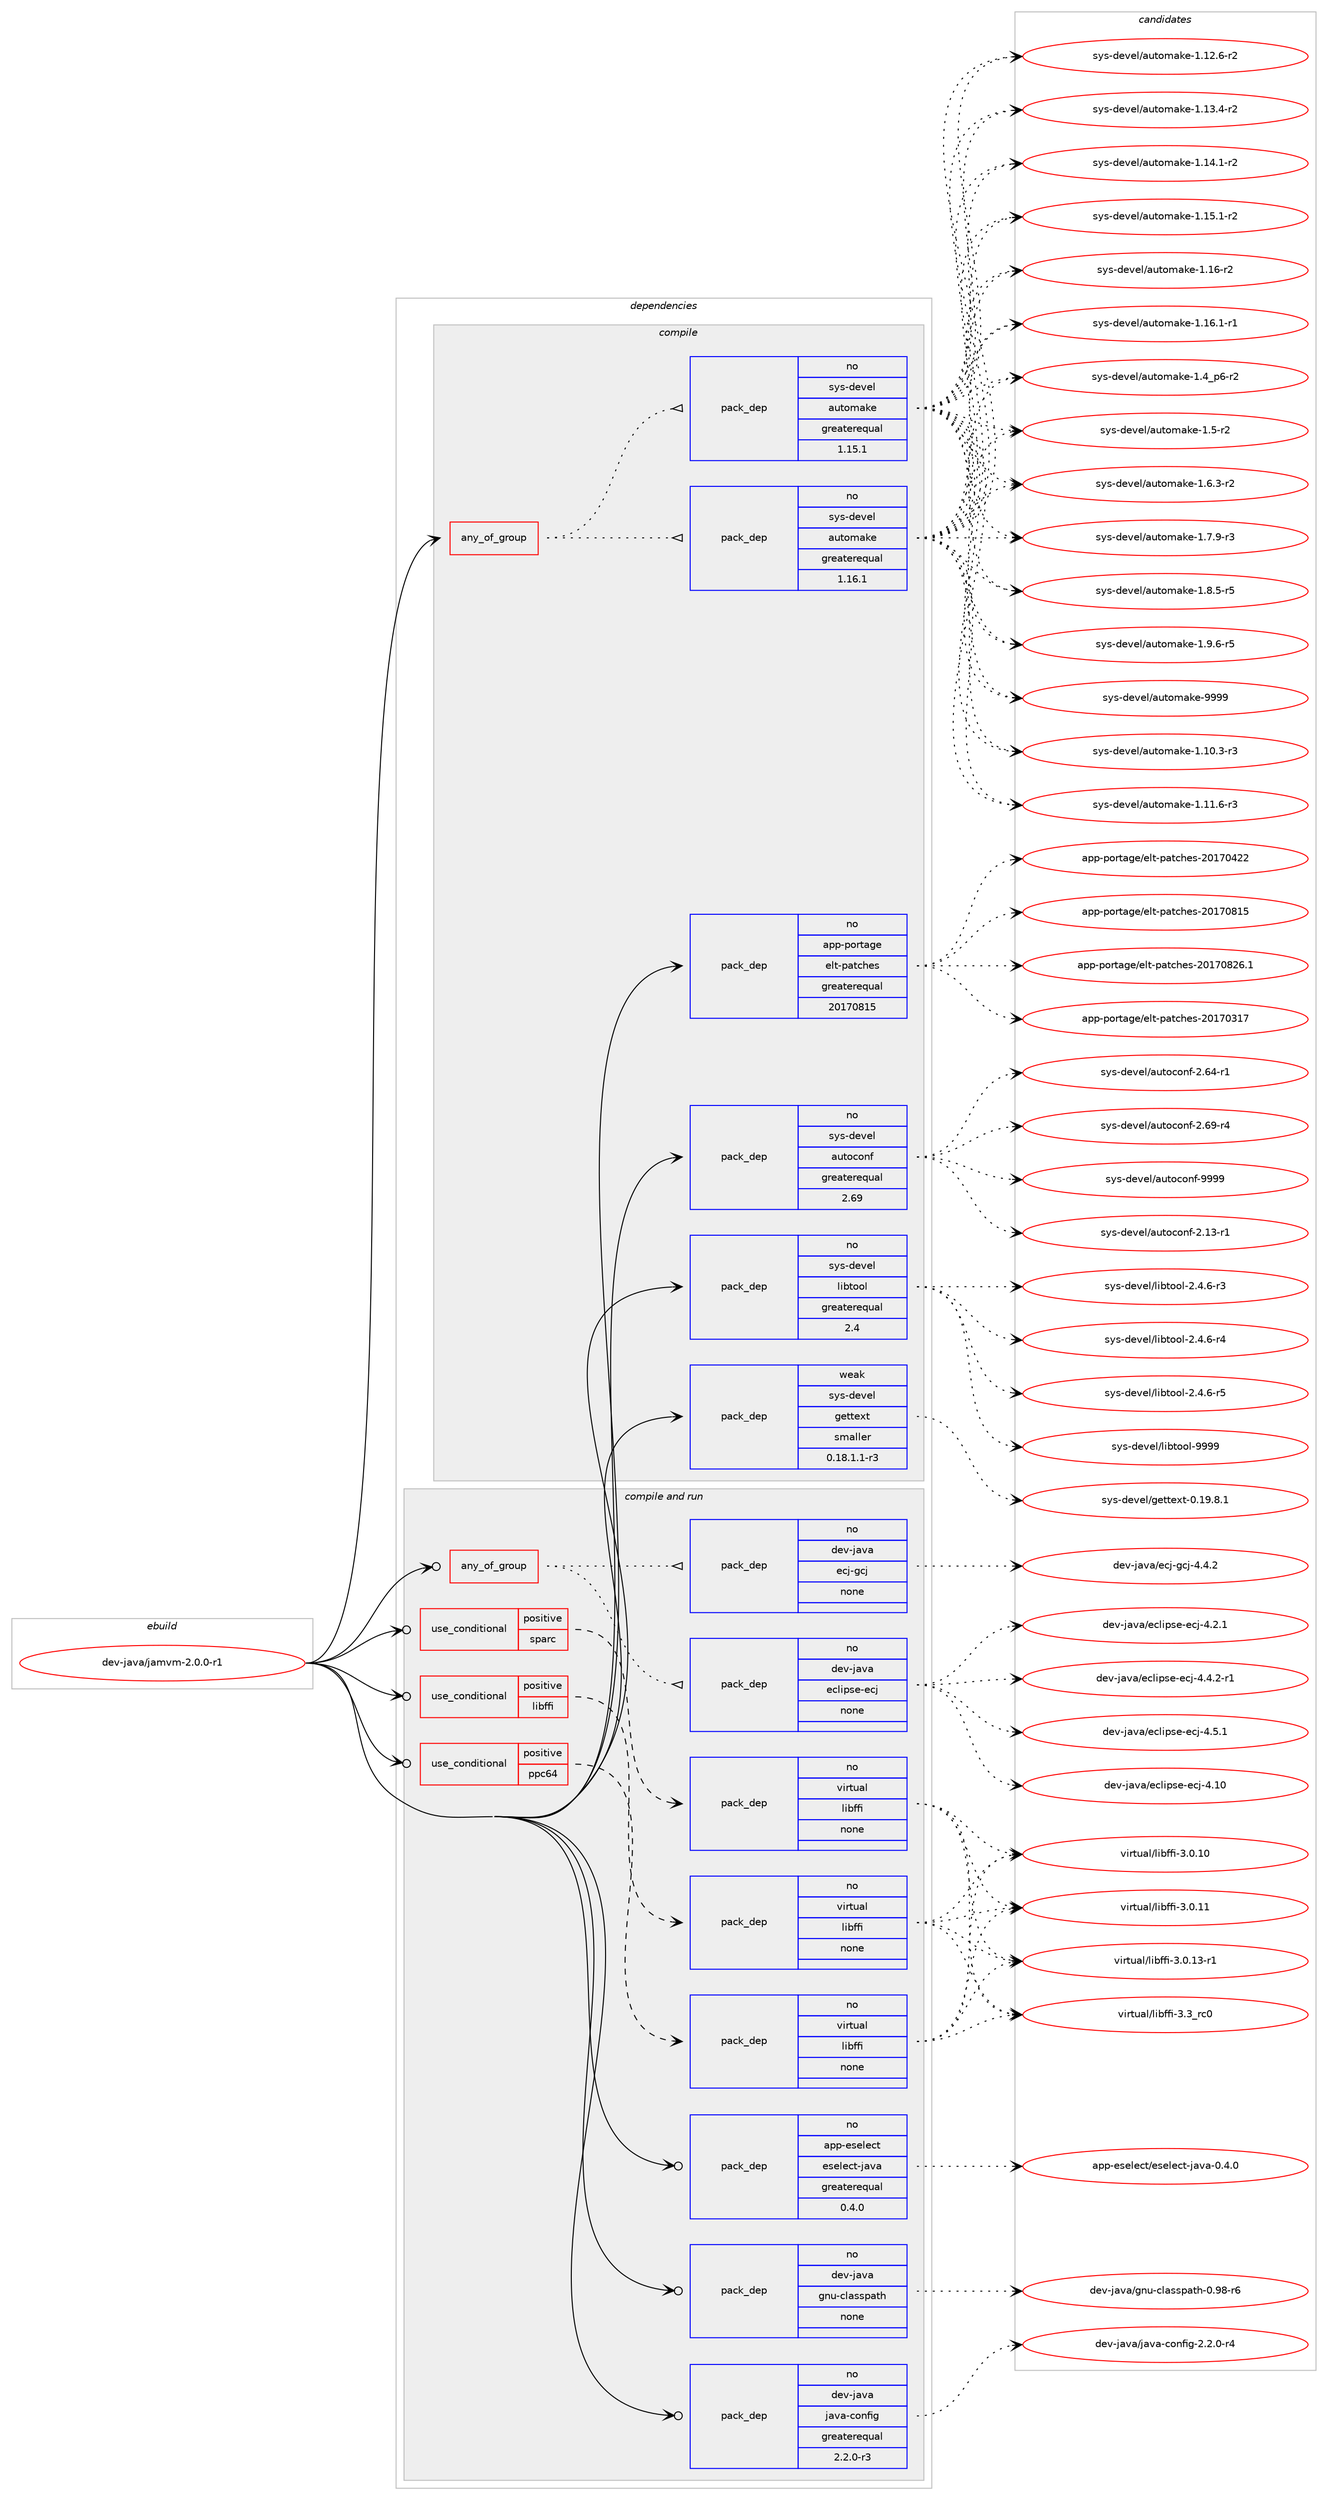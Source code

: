 digraph prolog {

# *************
# Graph options
# *************

newrank=true;
concentrate=true;
compound=true;
graph [rankdir=LR,fontname=Helvetica,fontsize=10,ranksep=1.5];#, ranksep=2.5, nodesep=0.2];
edge  [arrowhead=vee];
node  [fontname=Helvetica,fontsize=10];

# **********
# The ebuild
# **********

subgraph cluster_leftcol {
color=gray;
rank=same;
label=<<i>ebuild</i>>;
id [label="dev-java/jamvm-2.0.0-r1", color=red, width=4, href="../dev-java/jamvm-2.0.0-r1.svg"];
}

# ****************
# The dependencies
# ****************

subgraph cluster_midcol {
color=gray;
label=<<i>dependencies</i>>;
subgraph cluster_compile {
fillcolor="#eeeeee";
style=filled;
label=<<i>compile</i>>;
subgraph any21881 {
dependency1353519 [label=<<TABLE BORDER="0" CELLBORDER="1" CELLSPACING="0" CELLPADDING="4"><TR><TD CELLPADDING="10">any_of_group</TD></TR></TABLE>>, shape=none, color=red];subgraph pack968274 {
dependency1353520 [label=<<TABLE BORDER="0" CELLBORDER="1" CELLSPACING="0" CELLPADDING="4" WIDTH="220"><TR><TD ROWSPAN="6" CELLPADDING="30">pack_dep</TD></TR><TR><TD WIDTH="110">no</TD></TR><TR><TD>sys-devel</TD></TR><TR><TD>automake</TD></TR><TR><TD>greaterequal</TD></TR><TR><TD>1.16.1</TD></TR></TABLE>>, shape=none, color=blue];
}
dependency1353519:e -> dependency1353520:w [weight=20,style="dotted",arrowhead="oinv"];
subgraph pack968275 {
dependency1353521 [label=<<TABLE BORDER="0" CELLBORDER="1" CELLSPACING="0" CELLPADDING="4" WIDTH="220"><TR><TD ROWSPAN="6" CELLPADDING="30">pack_dep</TD></TR><TR><TD WIDTH="110">no</TD></TR><TR><TD>sys-devel</TD></TR><TR><TD>automake</TD></TR><TR><TD>greaterequal</TD></TR><TR><TD>1.15.1</TD></TR></TABLE>>, shape=none, color=blue];
}
dependency1353519:e -> dependency1353521:w [weight=20,style="dotted",arrowhead="oinv"];
}
id:e -> dependency1353519:w [weight=20,style="solid",arrowhead="vee"];
subgraph pack968276 {
dependency1353522 [label=<<TABLE BORDER="0" CELLBORDER="1" CELLSPACING="0" CELLPADDING="4" WIDTH="220"><TR><TD ROWSPAN="6" CELLPADDING="30">pack_dep</TD></TR><TR><TD WIDTH="110">no</TD></TR><TR><TD>app-portage</TD></TR><TR><TD>elt-patches</TD></TR><TR><TD>greaterequal</TD></TR><TR><TD>20170815</TD></TR></TABLE>>, shape=none, color=blue];
}
id:e -> dependency1353522:w [weight=20,style="solid",arrowhead="vee"];
subgraph pack968277 {
dependency1353523 [label=<<TABLE BORDER="0" CELLBORDER="1" CELLSPACING="0" CELLPADDING="4" WIDTH="220"><TR><TD ROWSPAN="6" CELLPADDING="30">pack_dep</TD></TR><TR><TD WIDTH="110">no</TD></TR><TR><TD>sys-devel</TD></TR><TR><TD>autoconf</TD></TR><TR><TD>greaterequal</TD></TR><TR><TD>2.69</TD></TR></TABLE>>, shape=none, color=blue];
}
id:e -> dependency1353523:w [weight=20,style="solid",arrowhead="vee"];
subgraph pack968278 {
dependency1353524 [label=<<TABLE BORDER="0" CELLBORDER="1" CELLSPACING="0" CELLPADDING="4" WIDTH="220"><TR><TD ROWSPAN="6" CELLPADDING="30">pack_dep</TD></TR><TR><TD WIDTH="110">no</TD></TR><TR><TD>sys-devel</TD></TR><TR><TD>libtool</TD></TR><TR><TD>greaterequal</TD></TR><TR><TD>2.4</TD></TR></TABLE>>, shape=none, color=blue];
}
id:e -> dependency1353524:w [weight=20,style="solid",arrowhead="vee"];
subgraph pack968279 {
dependency1353525 [label=<<TABLE BORDER="0" CELLBORDER="1" CELLSPACING="0" CELLPADDING="4" WIDTH="220"><TR><TD ROWSPAN="6" CELLPADDING="30">pack_dep</TD></TR><TR><TD WIDTH="110">weak</TD></TR><TR><TD>sys-devel</TD></TR><TR><TD>gettext</TD></TR><TR><TD>smaller</TD></TR><TR><TD>0.18.1.1-r3</TD></TR></TABLE>>, shape=none, color=blue];
}
id:e -> dependency1353525:w [weight=20,style="solid",arrowhead="vee"];
}
subgraph cluster_compileandrun {
fillcolor="#eeeeee";
style=filled;
label=<<i>compile and run</i>>;
subgraph any21882 {
dependency1353526 [label=<<TABLE BORDER="0" CELLBORDER="1" CELLSPACING="0" CELLPADDING="4"><TR><TD CELLPADDING="10">any_of_group</TD></TR></TABLE>>, shape=none, color=red];subgraph pack968280 {
dependency1353527 [label=<<TABLE BORDER="0" CELLBORDER="1" CELLSPACING="0" CELLPADDING="4" WIDTH="220"><TR><TD ROWSPAN="6" CELLPADDING="30">pack_dep</TD></TR><TR><TD WIDTH="110">no</TD></TR><TR><TD>dev-java</TD></TR><TR><TD>eclipse-ecj</TD></TR><TR><TD>none</TD></TR><TR><TD></TD></TR></TABLE>>, shape=none, color=blue];
}
dependency1353526:e -> dependency1353527:w [weight=20,style="dotted",arrowhead="oinv"];
subgraph pack968281 {
dependency1353528 [label=<<TABLE BORDER="0" CELLBORDER="1" CELLSPACING="0" CELLPADDING="4" WIDTH="220"><TR><TD ROWSPAN="6" CELLPADDING="30">pack_dep</TD></TR><TR><TD WIDTH="110">no</TD></TR><TR><TD>dev-java</TD></TR><TR><TD>ecj-gcj</TD></TR><TR><TD>none</TD></TR><TR><TD></TD></TR></TABLE>>, shape=none, color=blue];
}
dependency1353526:e -> dependency1353528:w [weight=20,style="dotted",arrowhead="oinv"];
}
id:e -> dependency1353526:w [weight=20,style="solid",arrowhead="odotvee"];
subgraph cond362812 {
dependency1353529 [label=<<TABLE BORDER="0" CELLBORDER="1" CELLSPACING="0" CELLPADDING="4"><TR><TD ROWSPAN="3" CELLPADDING="10">use_conditional</TD></TR><TR><TD>positive</TD></TR><TR><TD>libffi</TD></TR></TABLE>>, shape=none, color=red];
subgraph pack968282 {
dependency1353530 [label=<<TABLE BORDER="0" CELLBORDER="1" CELLSPACING="0" CELLPADDING="4" WIDTH="220"><TR><TD ROWSPAN="6" CELLPADDING="30">pack_dep</TD></TR><TR><TD WIDTH="110">no</TD></TR><TR><TD>virtual</TD></TR><TR><TD>libffi</TD></TR><TR><TD>none</TD></TR><TR><TD></TD></TR></TABLE>>, shape=none, color=blue];
}
dependency1353529:e -> dependency1353530:w [weight=20,style="dashed",arrowhead="vee"];
}
id:e -> dependency1353529:w [weight=20,style="solid",arrowhead="odotvee"];
subgraph cond362813 {
dependency1353531 [label=<<TABLE BORDER="0" CELLBORDER="1" CELLSPACING="0" CELLPADDING="4"><TR><TD ROWSPAN="3" CELLPADDING="10">use_conditional</TD></TR><TR><TD>positive</TD></TR><TR><TD>ppc64</TD></TR></TABLE>>, shape=none, color=red];
subgraph pack968283 {
dependency1353532 [label=<<TABLE BORDER="0" CELLBORDER="1" CELLSPACING="0" CELLPADDING="4" WIDTH="220"><TR><TD ROWSPAN="6" CELLPADDING="30">pack_dep</TD></TR><TR><TD WIDTH="110">no</TD></TR><TR><TD>virtual</TD></TR><TR><TD>libffi</TD></TR><TR><TD>none</TD></TR><TR><TD></TD></TR></TABLE>>, shape=none, color=blue];
}
dependency1353531:e -> dependency1353532:w [weight=20,style="dashed",arrowhead="vee"];
}
id:e -> dependency1353531:w [weight=20,style="solid",arrowhead="odotvee"];
subgraph cond362814 {
dependency1353533 [label=<<TABLE BORDER="0" CELLBORDER="1" CELLSPACING="0" CELLPADDING="4"><TR><TD ROWSPAN="3" CELLPADDING="10">use_conditional</TD></TR><TR><TD>positive</TD></TR><TR><TD>sparc</TD></TR></TABLE>>, shape=none, color=red];
subgraph pack968284 {
dependency1353534 [label=<<TABLE BORDER="0" CELLBORDER="1" CELLSPACING="0" CELLPADDING="4" WIDTH="220"><TR><TD ROWSPAN="6" CELLPADDING="30">pack_dep</TD></TR><TR><TD WIDTH="110">no</TD></TR><TR><TD>virtual</TD></TR><TR><TD>libffi</TD></TR><TR><TD>none</TD></TR><TR><TD></TD></TR></TABLE>>, shape=none, color=blue];
}
dependency1353533:e -> dependency1353534:w [weight=20,style="dashed",arrowhead="vee"];
}
id:e -> dependency1353533:w [weight=20,style="solid",arrowhead="odotvee"];
subgraph pack968285 {
dependency1353535 [label=<<TABLE BORDER="0" CELLBORDER="1" CELLSPACING="0" CELLPADDING="4" WIDTH="220"><TR><TD ROWSPAN="6" CELLPADDING="30">pack_dep</TD></TR><TR><TD WIDTH="110">no</TD></TR><TR><TD>app-eselect</TD></TR><TR><TD>eselect-java</TD></TR><TR><TD>greaterequal</TD></TR><TR><TD>0.4.0</TD></TR></TABLE>>, shape=none, color=blue];
}
id:e -> dependency1353535:w [weight=20,style="solid",arrowhead="odotvee"];
subgraph pack968286 {
dependency1353536 [label=<<TABLE BORDER="0" CELLBORDER="1" CELLSPACING="0" CELLPADDING="4" WIDTH="220"><TR><TD ROWSPAN="6" CELLPADDING="30">pack_dep</TD></TR><TR><TD WIDTH="110">no</TD></TR><TR><TD>dev-java</TD></TR><TR><TD>gnu-classpath</TD></TR><TR><TD>none</TD></TR><TR><TD></TD></TR></TABLE>>, shape=none, color=blue];
}
id:e -> dependency1353536:w [weight=20,style="solid",arrowhead="odotvee"];
subgraph pack968287 {
dependency1353537 [label=<<TABLE BORDER="0" CELLBORDER="1" CELLSPACING="0" CELLPADDING="4" WIDTH="220"><TR><TD ROWSPAN="6" CELLPADDING="30">pack_dep</TD></TR><TR><TD WIDTH="110">no</TD></TR><TR><TD>dev-java</TD></TR><TR><TD>java-config</TD></TR><TR><TD>greaterequal</TD></TR><TR><TD>2.2.0-r3</TD></TR></TABLE>>, shape=none, color=blue];
}
id:e -> dependency1353537:w [weight=20,style="solid",arrowhead="odotvee"];
}
subgraph cluster_run {
fillcolor="#eeeeee";
style=filled;
label=<<i>run</i>>;
}
}

# **************
# The candidates
# **************

subgraph cluster_choices {
rank=same;
color=gray;
label=<<i>candidates</i>>;

subgraph choice968274 {
color=black;
nodesep=1;
choice11512111545100101118101108479711711611110997107101454946494846514511451 [label="sys-devel/automake-1.10.3-r3", color=red, width=4,href="../sys-devel/automake-1.10.3-r3.svg"];
choice11512111545100101118101108479711711611110997107101454946494946544511451 [label="sys-devel/automake-1.11.6-r3", color=red, width=4,href="../sys-devel/automake-1.11.6-r3.svg"];
choice11512111545100101118101108479711711611110997107101454946495046544511450 [label="sys-devel/automake-1.12.6-r2", color=red, width=4,href="../sys-devel/automake-1.12.6-r2.svg"];
choice11512111545100101118101108479711711611110997107101454946495146524511450 [label="sys-devel/automake-1.13.4-r2", color=red, width=4,href="../sys-devel/automake-1.13.4-r2.svg"];
choice11512111545100101118101108479711711611110997107101454946495246494511450 [label="sys-devel/automake-1.14.1-r2", color=red, width=4,href="../sys-devel/automake-1.14.1-r2.svg"];
choice11512111545100101118101108479711711611110997107101454946495346494511450 [label="sys-devel/automake-1.15.1-r2", color=red, width=4,href="../sys-devel/automake-1.15.1-r2.svg"];
choice1151211154510010111810110847971171161111099710710145494649544511450 [label="sys-devel/automake-1.16-r2", color=red, width=4,href="../sys-devel/automake-1.16-r2.svg"];
choice11512111545100101118101108479711711611110997107101454946495446494511449 [label="sys-devel/automake-1.16.1-r1", color=red, width=4,href="../sys-devel/automake-1.16.1-r1.svg"];
choice115121115451001011181011084797117116111109971071014549465295112544511450 [label="sys-devel/automake-1.4_p6-r2", color=red, width=4,href="../sys-devel/automake-1.4_p6-r2.svg"];
choice11512111545100101118101108479711711611110997107101454946534511450 [label="sys-devel/automake-1.5-r2", color=red, width=4,href="../sys-devel/automake-1.5-r2.svg"];
choice115121115451001011181011084797117116111109971071014549465446514511450 [label="sys-devel/automake-1.6.3-r2", color=red, width=4,href="../sys-devel/automake-1.6.3-r2.svg"];
choice115121115451001011181011084797117116111109971071014549465546574511451 [label="sys-devel/automake-1.7.9-r3", color=red, width=4,href="../sys-devel/automake-1.7.9-r3.svg"];
choice115121115451001011181011084797117116111109971071014549465646534511453 [label="sys-devel/automake-1.8.5-r5", color=red, width=4,href="../sys-devel/automake-1.8.5-r5.svg"];
choice115121115451001011181011084797117116111109971071014549465746544511453 [label="sys-devel/automake-1.9.6-r5", color=red, width=4,href="../sys-devel/automake-1.9.6-r5.svg"];
choice115121115451001011181011084797117116111109971071014557575757 [label="sys-devel/automake-9999", color=red, width=4,href="../sys-devel/automake-9999.svg"];
dependency1353520:e -> choice11512111545100101118101108479711711611110997107101454946494846514511451:w [style=dotted,weight="100"];
dependency1353520:e -> choice11512111545100101118101108479711711611110997107101454946494946544511451:w [style=dotted,weight="100"];
dependency1353520:e -> choice11512111545100101118101108479711711611110997107101454946495046544511450:w [style=dotted,weight="100"];
dependency1353520:e -> choice11512111545100101118101108479711711611110997107101454946495146524511450:w [style=dotted,weight="100"];
dependency1353520:e -> choice11512111545100101118101108479711711611110997107101454946495246494511450:w [style=dotted,weight="100"];
dependency1353520:e -> choice11512111545100101118101108479711711611110997107101454946495346494511450:w [style=dotted,weight="100"];
dependency1353520:e -> choice1151211154510010111810110847971171161111099710710145494649544511450:w [style=dotted,weight="100"];
dependency1353520:e -> choice11512111545100101118101108479711711611110997107101454946495446494511449:w [style=dotted,weight="100"];
dependency1353520:e -> choice115121115451001011181011084797117116111109971071014549465295112544511450:w [style=dotted,weight="100"];
dependency1353520:e -> choice11512111545100101118101108479711711611110997107101454946534511450:w [style=dotted,weight="100"];
dependency1353520:e -> choice115121115451001011181011084797117116111109971071014549465446514511450:w [style=dotted,weight="100"];
dependency1353520:e -> choice115121115451001011181011084797117116111109971071014549465546574511451:w [style=dotted,weight="100"];
dependency1353520:e -> choice115121115451001011181011084797117116111109971071014549465646534511453:w [style=dotted,weight="100"];
dependency1353520:e -> choice115121115451001011181011084797117116111109971071014549465746544511453:w [style=dotted,weight="100"];
dependency1353520:e -> choice115121115451001011181011084797117116111109971071014557575757:w [style=dotted,weight="100"];
}
subgraph choice968275 {
color=black;
nodesep=1;
choice11512111545100101118101108479711711611110997107101454946494846514511451 [label="sys-devel/automake-1.10.3-r3", color=red, width=4,href="../sys-devel/automake-1.10.3-r3.svg"];
choice11512111545100101118101108479711711611110997107101454946494946544511451 [label="sys-devel/automake-1.11.6-r3", color=red, width=4,href="../sys-devel/automake-1.11.6-r3.svg"];
choice11512111545100101118101108479711711611110997107101454946495046544511450 [label="sys-devel/automake-1.12.6-r2", color=red, width=4,href="../sys-devel/automake-1.12.6-r2.svg"];
choice11512111545100101118101108479711711611110997107101454946495146524511450 [label="sys-devel/automake-1.13.4-r2", color=red, width=4,href="../sys-devel/automake-1.13.4-r2.svg"];
choice11512111545100101118101108479711711611110997107101454946495246494511450 [label="sys-devel/automake-1.14.1-r2", color=red, width=4,href="../sys-devel/automake-1.14.1-r2.svg"];
choice11512111545100101118101108479711711611110997107101454946495346494511450 [label="sys-devel/automake-1.15.1-r2", color=red, width=4,href="../sys-devel/automake-1.15.1-r2.svg"];
choice1151211154510010111810110847971171161111099710710145494649544511450 [label="sys-devel/automake-1.16-r2", color=red, width=4,href="../sys-devel/automake-1.16-r2.svg"];
choice11512111545100101118101108479711711611110997107101454946495446494511449 [label="sys-devel/automake-1.16.1-r1", color=red, width=4,href="../sys-devel/automake-1.16.1-r1.svg"];
choice115121115451001011181011084797117116111109971071014549465295112544511450 [label="sys-devel/automake-1.4_p6-r2", color=red, width=4,href="../sys-devel/automake-1.4_p6-r2.svg"];
choice11512111545100101118101108479711711611110997107101454946534511450 [label="sys-devel/automake-1.5-r2", color=red, width=4,href="../sys-devel/automake-1.5-r2.svg"];
choice115121115451001011181011084797117116111109971071014549465446514511450 [label="sys-devel/automake-1.6.3-r2", color=red, width=4,href="../sys-devel/automake-1.6.3-r2.svg"];
choice115121115451001011181011084797117116111109971071014549465546574511451 [label="sys-devel/automake-1.7.9-r3", color=red, width=4,href="../sys-devel/automake-1.7.9-r3.svg"];
choice115121115451001011181011084797117116111109971071014549465646534511453 [label="sys-devel/automake-1.8.5-r5", color=red, width=4,href="../sys-devel/automake-1.8.5-r5.svg"];
choice115121115451001011181011084797117116111109971071014549465746544511453 [label="sys-devel/automake-1.9.6-r5", color=red, width=4,href="../sys-devel/automake-1.9.6-r5.svg"];
choice115121115451001011181011084797117116111109971071014557575757 [label="sys-devel/automake-9999", color=red, width=4,href="../sys-devel/automake-9999.svg"];
dependency1353521:e -> choice11512111545100101118101108479711711611110997107101454946494846514511451:w [style=dotted,weight="100"];
dependency1353521:e -> choice11512111545100101118101108479711711611110997107101454946494946544511451:w [style=dotted,weight="100"];
dependency1353521:e -> choice11512111545100101118101108479711711611110997107101454946495046544511450:w [style=dotted,weight="100"];
dependency1353521:e -> choice11512111545100101118101108479711711611110997107101454946495146524511450:w [style=dotted,weight="100"];
dependency1353521:e -> choice11512111545100101118101108479711711611110997107101454946495246494511450:w [style=dotted,weight="100"];
dependency1353521:e -> choice11512111545100101118101108479711711611110997107101454946495346494511450:w [style=dotted,weight="100"];
dependency1353521:e -> choice1151211154510010111810110847971171161111099710710145494649544511450:w [style=dotted,weight="100"];
dependency1353521:e -> choice11512111545100101118101108479711711611110997107101454946495446494511449:w [style=dotted,weight="100"];
dependency1353521:e -> choice115121115451001011181011084797117116111109971071014549465295112544511450:w [style=dotted,weight="100"];
dependency1353521:e -> choice11512111545100101118101108479711711611110997107101454946534511450:w [style=dotted,weight="100"];
dependency1353521:e -> choice115121115451001011181011084797117116111109971071014549465446514511450:w [style=dotted,weight="100"];
dependency1353521:e -> choice115121115451001011181011084797117116111109971071014549465546574511451:w [style=dotted,weight="100"];
dependency1353521:e -> choice115121115451001011181011084797117116111109971071014549465646534511453:w [style=dotted,weight="100"];
dependency1353521:e -> choice115121115451001011181011084797117116111109971071014549465746544511453:w [style=dotted,weight="100"];
dependency1353521:e -> choice115121115451001011181011084797117116111109971071014557575757:w [style=dotted,weight="100"];
}
subgraph choice968276 {
color=black;
nodesep=1;
choice97112112451121111141169710310147101108116451129711699104101115455048495548514955 [label="app-portage/elt-patches-20170317", color=red, width=4,href="../app-portage/elt-patches-20170317.svg"];
choice97112112451121111141169710310147101108116451129711699104101115455048495548525050 [label="app-portage/elt-patches-20170422", color=red, width=4,href="../app-portage/elt-patches-20170422.svg"];
choice97112112451121111141169710310147101108116451129711699104101115455048495548564953 [label="app-portage/elt-patches-20170815", color=red, width=4,href="../app-portage/elt-patches-20170815.svg"];
choice971121124511211111411697103101471011081164511297116991041011154550484955485650544649 [label="app-portage/elt-patches-20170826.1", color=red, width=4,href="../app-portage/elt-patches-20170826.1.svg"];
dependency1353522:e -> choice97112112451121111141169710310147101108116451129711699104101115455048495548514955:w [style=dotted,weight="100"];
dependency1353522:e -> choice97112112451121111141169710310147101108116451129711699104101115455048495548525050:w [style=dotted,weight="100"];
dependency1353522:e -> choice97112112451121111141169710310147101108116451129711699104101115455048495548564953:w [style=dotted,weight="100"];
dependency1353522:e -> choice971121124511211111411697103101471011081164511297116991041011154550484955485650544649:w [style=dotted,weight="100"];
}
subgraph choice968277 {
color=black;
nodesep=1;
choice1151211154510010111810110847971171161119911111010245504649514511449 [label="sys-devel/autoconf-2.13-r1", color=red, width=4,href="../sys-devel/autoconf-2.13-r1.svg"];
choice1151211154510010111810110847971171161119911111010245504654524511449 [label="sys-devel/autoconf-2.64-r1", color=red, width=4,href="../sys-devel/autoconf-2.64-r1.svg"];
choice1151211154510010111810110847971171161119911111010245504654574511452 [label="sys-devel/autoconf-2.69-r4", color=red, width=4,href="../sys-devel/autoconf-2.69-r4.svg"];
choice115121115451001011181011084797117116111991111101024557575757 [label="sys-devel/autoconf-9999", color=red, width=4,href="../sys-devel/autoconf-9999.svg"];
dependency1353523:e -> choice1151211154510010111810110847971171161119911111010245504649514511449:w [style=dotted,weight="100"];
dependency1353523:e -> choice1151211154510010111810110847971171161119911111010245504654524511449:w [style=dotted,weight="100"];
dependency1353523:e -> choice1151211154510010111810110847971171161119911111010245504654574511452:w [style=dotted,weight="100"];
dependency1353523:e -> choice115121115451001011181011084797117116111991111101024557575757:w [style=dotted,weight="100"];
}
subgraph choice968278 {
color=black;
nodesep=1;
choice1151211154510010111810110847108105981161111111084550465246544511451 [label="sys-devel/libtool-2.4.6-r3", color=red, width=4,href="../sys-devel/libtool-2.4.6-r3.svg"];
choice1151211154510010111810110847108105981161111111084550465246544511452 [label="sys-devel/libtool-2.4.6-r4", color=red, width=4,href="../sys-devel/libtool-2.4.6-r4.svg"];
choice1151211154510010111810110847108105981161111111084550465246544511453 [label="sys-devel/libtool-2.4.6-r5", color=red, width=4,href="../sys-devel/libtool-2.4.6-r5.svg"];
choice1151211154510010111810110847108105981161111111084557575757 [label="sys-devel/libtool-9999", color=red, width=4,href="../sys-devel/libtool-9999.svg"];
dependency1353524:e -> choice1151211154510010111810110847108105981161111111084550465246544511451:w [style=dotted,weight="100"];
dependency1353524:e -> choice1151211154510010111810110847108105981161111111084550465246544511452:w [style=dotted,weight="100"];
dependency1353524:e -> choice1151211154510010111810110847108105981161111111084550465246544511453:w [style=dotted,weight="100"];
dependency1353524:e -> choice1151211154510010111810110847108105981161111111084557575757:w [style=dotted,weight="100"];
}
subgraph choice968279 {
color=black;
nodesep=1;
choice1151211154510010111810110847103101116116101120116454846495746564649 [label="sys-devel/gettext-0.19.8.1", color=red, width=4,href="../sys-devel/gettext-0.19.8.1.svg"];
dependency1353525:e -> choice1151211154510010111810110847103101116116101120116454846495746564649:w [style=dotted,weight="100"];
}
subgraph choice968280 {
color=black;
nodesep=1;
choice100101118451069711897471019910810511211510145101991064552464948 [label="dev-java/eclipse-ecj-4.10", color=red, width=4,href="../dev-java/eclipse-ecj-4.10.svg"];
choice10010111845106971189747101991081051121151014510199106455246504649 [label="dev-java/eclipse-ecj-4.2.1", color=red, width=4,href="../dev-java/eclipse-ecj-4.2.1.svg"];
choice100101118451069711897471019910810511211510145101991064552465246504511449 [label="dev-java/eclipse-ecj-4.4.2-r1", color=red, width=4,href="../dev-java/eclipse-ecj-4.4.2-r1.svg"];
choice10010111845106971189747101991081051121151014510199106455246534649 [label="dev-java/eclipse-ecj-4.5.1", color=red, width=4,href="../dev-java/eclipse-ecj-4.5.1.svg"];
dependency1353527:e -> choice100101118451069711897471019910810511211510145101991064552464948:w [style=dotted,weight="100"];
dependency1353527:e -> choice10010111845106971189747101991081051121151014510199106455246504649:w [style=dotted,weight="100"];
dependency1353527:e -> choice100101118451069711897471019910810511211510145101991064552465246504511449:w [style=dotted,weight="100"];
dependency1353527:e -> choice10010111845106971189747101991081051121151014510199106455246534649:w [style=dotted,weight="100"];
}
subgraph choice968281 {
color=black;
nodesep=1;
choice10010111845106971189747101991064510399106455246524650 [label="dev-java/ecj-gcj-4.4.2", color=red, width=4,href="../dev-java/ecj-gcj-4.4.2.svg"];
dependency1353528:e -> choice10010111845106971189747101991064510399106455246524650:w [style=dotted,weight="100"];
}
subgraph choice968282 {
color=black;
nodesep=1;
choice11810511411611797108471081059810210210545514648464948 [label="virtual/libffi-3.0.10", color=red, width=4,href="../virtual/libffi-3.0.10.svg"];
choice11810511411611797108471081059810210210545514648464949 [label="virtual/libffi-3.0.11", color=red, width=4,href="../virtual/libffi-3.0.11.svg"];
choice118105114116117971084710810598102102105455146484649514511449 [label="virtual/libffi-3.0.13-r1", color=red, width=4,href="../virtual/libffi-3.0.13-r1.svg"];
choice11810511411611797108471081059810210210545514651951149948 [label="virtual/libffi-3.3_rc0", color=red, width=4,href="../virtual/libffi-3.3_rc0.svg"];
dependency1353530:e -> choice11810511411611797108471081059810210210545514648464948:w [style=dotted,weight="100"];
dependency1353530:e -> choice11810511411611797108471081059810210210545514648464949:w [style=dotted,weight="100"];
dependency1353530:e -> choice118105114116117971084710810598102102105455146484649514511449:w [style=dotted,weight="100"];
dependency1353530:e -> choice11810511411611797108471081059810210210545514651951149948:w [style=dotted,weight="100"];
}
subgraph choice968283 {
color=black;
nodesep=1;
choice11810511411611797108471081059810210210545514648464948 [label="virtual/libffi-3.0.10", color=red, width=4,href="../virtual/libffi-3.0.10.svg"];
choice11810511411611797108471081059810210210545514648464949 [label="virtual/libffi-3.0.11", color=red, width=4,href="../virtual/libffi-3.0.11.svg"];
choice118105114116117971084710810598102102105455146484649514511449 [label="virtual/libffi-3.0.13-r1", color=red, width=4,href="../virtual/libffi-3.0.13-r1.svg"];
choice11810511411611797108471081059810210210545514651951149948 [label="virtual/libffi-3.3_rc0", color=red, width=4,href="../virtual/libffi-3.3_rc0.svg"];
dependency1353532:e -> choice11810511411611797108471081059810210210545514648464948:w [style=dotted,weight="100"];
dependency1353532:e -> choice11810511411611797108471081059810210210545514648464949:w [style=dotted,weight="100"];
dependency1353532:e -> choice118105114116117971084710810598102102105455146484649514511449:w [style=dotted,weight="100"];
dependency1353532:e -> choice11810511411611797108471081059810210210545514651951149948:w [style=dotted,weight="100"];
}
subgraph choice968284 {
color=black;
nodesep=1;
choice11810511411611797108471081059810210210545514648464948 [label="virtual/libffi-3.0.10", color=red, width=4,href="../virtual/libffi-3.0.10.svg"];
choice11810511411611797108471081059810210210545514648464949 [label="virtual/libffi-3.0.11", color=red, width=4,href="../virtual/libffi-3.0.11.svg"];
choice118105114116117971084710810598102102105455146484649514511449 [label="virtual/libffi-3.0.13-r1", color=red, width=4,href="../virtual/libffi-3.0.13-r1.svg"];
choice11810511411611797108471081059810210210545514651951149948 [label="virtual/libffi-3.3_rc0", color=red, width=4,href="../virtual/libffi-3.3_rc0.svg"];
dependency1353534:e -> choice11810511411611797108471081059810210210545514648464948:w [style=dotted,weight="100"];
dependency1353534:e -> choice11810511411611797108471081059810210210545514648464949:w [style=dotted,weight="100"];
dependency1353534:e -> choice118105114116117971084710810598102102105455146484649514511449:w [style=dotted,weight="100"];
dependency1353534:e -> choice11810511411611797108471081059810210210545514651951149948:w [style=dotted,weight="100"];
}
subgraph choice968285 {
color=black;
nodesep=1;
choice9711211245101115101108101991164710111510110810199116451069711897454846524648 [label="app-eselect/eselect-java-0.4.0", color=red, width=4,href="../app-eselect/eselect-java-0.4.0.svg"];
dependency1353535:e -> choice9711211245101115101108101991164710111510110810199116451069711897454846524648:w [style=dotted,weight="100"];
}
subgraph choice968286 {
color=black;
nodesep=1;
choice100101118451069711897471031101174599108971151151129711610445484657564511454 [label="dev-java/gnu-classpath-0.98-r6", color=red, width=4,href="../dev-java/gnu-classpath-0.98-r6.svg"];
dependency1353536:e -> choice100101118451069711897471031101174599108971151151129711610445484657564511454:w [style=dotted,weight="100"];
}
subgraph choice968287 {
color=black;
nodesep=1;
choice10010111845106971189747106971189745991111101021051034550465046484511452 [label="dev-java/java-config-2.2.0-r4", color=red, width=4,href="../dev-java/java-config-2.2.0-r4.svg"];
dependency1353537:e -> choice10010111845106971189747106971189745991111101021051034550465046484511452:w [style=dotted,weight="100"];
}
}

}
